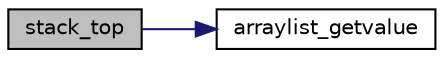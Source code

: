 digraph "stack_top"
{
 // INTERACTIVE_SVG=YES
 // LATEX_PDF_SIZE
  edge [fontname="Helvetica",fontsize="10",labelfontname="Helvetica",labelfontsize="10"];
  node [fontname="Helvetica",fontsize="10",shape=record];
  rankdir="LR";
  Node34 [label="stack_top",height=0.2,width=0.4,color="black", fillcolor="grey75", style="filled", fontcolor="black",tooltip=" "];
  Node34 -> Node35 [color="midnightblue",fontsize="10",style="solid",fontname="Helvetica"];
  Node35 [label="arraylist_getvalue",height=0.2,width=0.4,color="black", fillcolor="white", style="filled",URL="$arraylist_8h.html#a8345dd8eb836259c003cf91b5c65031a",tooltip=" "];
}
